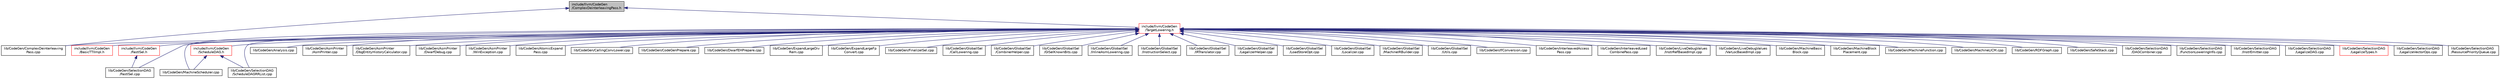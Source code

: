 digraph "include/llvm/CodeGen/ComplexDeinterleavingPass.h"
{
 // LATEX_PDF_SIZE
  bgcolor="transparent";
  edge [fontname="Helvetica",fontsize="10",labelfontname="Helvetica",labelfontsize="10"];
  node [fontname="Helvetica",fontsize="10",shape=record];
  Node1 [label="include/llvm/CodeGen\l/ComplexDeinterleavingPass.h",height=0.2,width=0.4,color="black", fillcolor="grey75", style="filled", fontcolor="black",tooltip=" "];
  Node1 -> Node2 [dir="back",color="midnightblue",fontsize="10",style="solid",fontname="Helvetica"];
  Node2 [label="include/llvm/CodeGen\l/TargetLowering.h",height=0.2,width=0.4,color="red",URL="$TargetLowering_8h.html",tooltip=" "];
  Node2 -> Node3 [dir="back",color="midnightblue",fontsize="10",style="solid",fontname="Helvetica"];
  Node3 [label="include/llvm/CodeGen\l/BasicTTIImpl.h",height=0.2,width=0.4,color="red",URL="$BasicTTIImpl_8h.html",tooltip=" "];
  Node2 -> Node61 [dir="back",color="midnightblue",fontsize="10",style="solid",fontname="Helvetica"];
  Node61 [label="include/llvm/CodeGen\l/FastISel.h",height=0.2,width=0.4,color="red",URL="$FastISel_8h.html",tooltip=" "];
  Node61 -> Node62 [dir="back",color="midnightblue",fontsize="10",style="solid",fontname="Helvetica"];
  Node62 [label="lib/CodeGen/SelectionDAG\l/FastISel.cpp",height=0.2,width=0.4,color="black",URL="$FastISel_8cpp.html",tooltip=" "];
  Node2 -> Node70 [dir="back",color="midnightblue",fontsize="10",style="solid",fontname="Helvetica"];
  Node70 [label="include/llvm/CodeGen\l/ScheduleDAG.h",height=0.2,width=0.4,color="red",URL="$ScheduleDAG_8h.html",tooltip=" "];
  Node70 -> Node79 [dir="back",color="midnightblue",fontsize="10",style="solid",fontname="Helvetica"];
  Node79 [label="lib/CodeGen/MachineScheduler.cpp",height=0.2,width=0.4,color="black",URL="$MachineScheduler_8cpp.html",tooltip=" "];
  Node70 -> Node140 [dir="back",color="midnightblue",fontsize="10",style="solid",fontname="Helvetica"];
  Node140 [label="lib/CodeGen/SelectionDAG\l/ScheduleDAGRRList.cpp",height=0.2,width=0.4,color="black",URL="$ScheduleDAGRRList_8cpp.html",tooltip=" "];
  Node2 -> Node150 [dir="back",color="midnightblue",fontsize="10",style="solid",fontname="Helvetica"];
  Node150 [label="lib/CodeGen/Analysis.cpp",height=0.2,width=0.4,color="black",URL="$CodeGen_2Analysis_8cpp.html",tooltip=" "];
  Node2 -> Node151 [dir="back",color="midnightblue",fontsize="10",style="solid",fontname="Helvetica"];
  Node151 [label="lib/CodeGen/AsmPrinter\l/AsmPrinter.cpp",height=0.2,width=0.4,color="black",URL="$AsmPrinter_8cpp.html",tooltip=" "];
  Node2 -> Node152 [dir="back",color="midnightblue",fontsize="10",style="solid",fontname="Helvetica"];
  Node152 [label="lib/CodeGen/AsmPrinter\l/DbgEntityHistoryCalculator.cpp",height=0.2,width=0.4,color="black",URL="$DbgEntityHistoryCalculator_8cpp.html",tooltip=" "];
  Node2 -> Node153 [dir="back",color="midnightblue",fontsize="10",style="solid",fontname="Helvetica"];
  Node153 [label="lib/CodeGen/AsmPrinter\l/DwarfDebug.cpp",height=0.2,width=0.4,color="black",URL="$DwarfDebug_8cpp.html",tooltip=" "];
  Node2 -> Node154 [dir="back",color="midnightblue",fontsize="10",style="solid",fontname="Helvetica"];
  Node154 [label="lib/CodeGen/AsmPrinter\l/WinException.cpp",height=0.2,width=0.4,color="black",URL="$WinException_8cpp.html",tooltip=" "];
  Node2 -> Node155 [dir="back",color="midnightblue",fontsize="10",style="solid",fontname="Helvetica"];
  Node155 [label="lib/CodeGen/AtomicExpand\lPass.cpp",height=0.2,width=0.4,color="black",URL="$AtomicExpandPass_8cpp.html",tooltip=" "];
  Node2 -> Node156 [dir="back",color="midnightblue",fontsize="10",style="solid",fontname="Helvetica"];
  Node156 [label="lib/CodeGen/CallingConvLower.cpp",height=0.2,width=0.4,color="black",URL="$CallingConvLower_8cpp.html",tooltip=" "];
  Node2 -> Node157 [dir="back",color="midnightblue",fontsize="10",style="solid",fontname="Helvetica"];
  Node157 [label="lib/CodeGen/CodeGenPrepare.cpp",height=0.2,width=0.4,color="black",URL="$CodeGenPrepare_8cpp.html",tooltip=" "];
  Node2 -> Node158 [dir="back",color="midnightblue",fontsize="10",style="solid",fontname="Helvetica"];
  Node158 [label="lib/CodeGen/ComplexDeinterleaving\lPass.cpp",height=0.2,width=0.4,color="black",URL="$ComplexDeinterleavingPass_8cpp.html",tooltip=" "];
  Node2 -> Node159 [dir="back",color="midnightblue",fontsize="10",style="solid",fontname="Helvetica"];
  Node159 [label="lib/CodeGen/DwarfEHPrepare.cpp",height=0.2,width=0.4,color="black",URL="$DwarfEHPrepare_8cpp.html",tooltip=" "];
  Node2 -> Node160 [dir="back",color="midnightblue",fontsize="10",style="solid",fontname="Helvetica"];
  Node160 [label="lib/CodeGen/ExpandLargeDiv\lRem.cpp",height=0.2,width=0.4,color="black",URL="$ExpandLargeDivRem_8cpp.html",tooltip=" "];
  Node2 -> Node161 [dir="back",color="midnightblue",fontsize="10",style="solid",fontname="Helvetica"];
  Node161 [label="lib/CodeGen/ExpandLargeFp\lConvert.cpp",height=0.2,width=0.4,color="black",URL="$ExpandLargeFpConvert_8cpp.html",tooltip=" "];
  Node2 -> Node162 [dir="back",color="midnightblue",fontsize="10",style="solid",fontname="Helvetica"];
  Node162 [label="lib/CodeGen/FinalizeISel.cpp",height=0.2,width=0.4,color="black",URL="$FinalizeISel_8cpp.html",tooltip=" "];
  Node2 -> Node163 [dir="back",color="midnightblue",fontsize="10",style="solid",fontname="Helvetica"];
  Node163 [label="lib/CodeGen/GlobalISel\l/CallLowering.cpp",height=0.2,width=0.4,color="black",URL="$CallLowering_8cpp.html",tooltip=" "];
  Node2 -> Node164 [dir="back",color="midnightblue",fontsize="10",style="solid",fontname="Helvetica"];
  Node164 [label="lib/CodeGen/GlobalISel\l/CombinerHelper.cpp",height=0.2,width=0.4,color="black",URL="$CombinerHelper_8cpp.html",tooltip=" "];
  Node2 -> Node165 [dir="back",color="midnightblue",fontsize="10",style="solid",fontname="Helvetica"];
  Node165 [label="lib/CodeGen/GlobalISel\l/GISelKnownBits.cpp",height=0.2,width=0.4,color="black",URL="$GISelKnownBits_8cpp.html",tooltip=" "];
  Node2 -> Node166 [dir="back",color="midnightblue",fontsize="10",style="solid",fontname="Helvetica"];
  Node166 [label="lib/CodeGen/GlobalISel\l/InlineAsmLowering.cpp",height=0.2,width=0.4,color="black",URL="$InlineAsmLowering_8cpp.html",tooltip=" "];
  Node2 -> Node167 [dir="back",color="midnightblue",fontsize="10",style="solid",fontname="Helvetica"];
  Node167 [label="lib/CodeGen/GlobalISel\l/InstructionSelect.cpp",height=0.2,width=0.4,color="black",URL="$InstructionSelect_8cpp.html",tooltip=" "];
  Node2 -> Node168 [dir="back",color="midnightblue",fontsize="10",style="solid",fontname="Helvetica"];
  Node168 [label="lib/CodeGen/GlobalISel\l/IRTranslator.cpp",height=0.2,width=0.4,color="black",URL="$IRTranslator_8cpp.html",tooltip=" "];
  Node2 -> Node169 [dir="back",color="midnightblue",fontsize="10",style="solid",fontname="Helvetica"];
  Node169 [label="lib/CodeGen/GlobalISel\l/LegalizerHelper.cpp",height=0.2,width=0.4,color="black",URL="$LegalizerHelper_8cpp.html",tooltip=" "];
  Node2 -> Node170 [dir="back",color="midnightblue",fontsize="10",style="solid",fontname="Helvetica"];
  Node170 [label="lib/CodeGen/GlobalISel\l/LoadStoreOpt.cpp",height=0.2,width=0.4,color="black",URL="$LoadStoreOpt_8cpp.html",tooltip=" "];
  Node2 -> Node171 [dir="back",color="midnightblue",fontsize="10",style="solid",fontname="Helvetica"];
  Node171 [label="lib/CodeGen/GlobalISel\l/Localizer.cpp",height=0.2,width=0.4,color="black",URL="$Localizer_8cpp.html",tooltip=" "];
  Node2 -> Node172 [dir="back",color="midnightblue",fontsize="10",style="solid",fontname="Helvetica"];
  Node172 [label="lib/CodeGen/GlobalISel\l/MachineIRBuilder.cpp",height=0.2,width=0.4,color="black",URL="$MachineIRBuilder_8cpp.html",tooltip=" "];
  Node2 -> Node173 [dir="back",color="midnightblue",fontsize="10",style="solid",fontname="Helvetica"];
  Node173 [label="lib/CodeGen/GlobalISel\l/Utils.cpp",height=0.2,width=0.4,color="black",URL="$CodeGen_2GlobalISel_2Utils_8cpp.html",tooltip=" "];
  Node2 -> Node174 [dir="back",color="midnightblue",fontsize="10",style="solid",fontname="Helvetica"];
  Node174 [label="lib/CodeGen/IfConversion.cpp",height=0.2,width=0.4,color="black",URL="$IfConversion_8cpp.html",tooltip=" "];
  Node2 -> Node175 [dir="back",color="midnightblue",fontsize="10",style="solid",fontname="Helvetica"];
  Node175 [label="lib/CodeGen/InterleavedAccess\lPass.cpp",height=0.2,width=0.4,color="black",URL="$InterleavedAccessPass_8cpp.html",tooltip=" "];
  Node2 -> Node176 [dir="back",color="midnightblue",fontsize="10",style="solid",fontname="Helvetica"];
  Node176 [label="lib/CodeGen/InterleavedLoad\lCombinePass.cpp",height=0.2,width=0.4,color="black",URL="$InterleavedLoadCombinePass_8cpp.html",tooltip=" "];
  Node2 -> Node177 [dir="back",color="midnightblue",fontsize="10",style="solid",fontname="Helvetica"];
  Node177 [label="lib/CodeGen/LiveDebugValues\l/InstrRefBasedImpl.cpp",height=0.2,width=0.4,color="black",URL="$InstrRefBasedImpl_8cpp.html",tooltip=" "];
  Node2 -> Node178 [dir="back",color="midnightblue",fontsize="10",style="solid",fontname="Helvetica"];
  Node178 [label="lib/CodeGen/LiveDebugValues\l/VarLocBasedImpl.cpp",height=0.2,width=0.4,color="black",URL="$VarLocBasedImpl_8cpp.html",tooltip=" "];
  Node2 -> Node179 [dir="back",color="midnightblue",fontsize="10",style="solid",fontname="Helvetica"];
  Node179 [label="lib/CodeGen/MachineBasic\lBlock.cpp",height=0.2,width=0.4,color="black",URL="$MachineBasicBlock_8cpp.html",tooltip=" "];
  Node2 -> Node180 [dir="back",color="midnightblue",fontsize="10",style="solid",fontname="Helvetica"];
  Node180 [label="lib/CodeGen/MachineBlock\lPlacement.cpp",height=0.2,width=0.4,color="black",URL="$MachineBlockPlacement_8cpp.html",tooltip=" "];
  Node2 -> Node181 [dir="back",color="midnightblue",fontsize="10",style="solid",fontname="Helvetica"];
  Node181 [label="lib/CodeGen/MachineFunction.cpp",height=0.2,width=0.4,color="black",URL="$MachineFunction_8cpp.html",tooltip=" "];
  Node2 -> Node182 [dir="back",color="midnightblue",fontsize="10",style="solid",fontname="Helvetica"];
  Node182 [label="lib/CodeGen/MachineLICM.cpp",height=0.2,width=0.4,color="black",URL="$MachineLICM_8cpp.html",tooltip=" "];
  Node2 -> Node79 [dir="back",color="midnightblue",fontsize="10",style="solid",fontname="Helvetica"];
  Node2 -> Node183 [dir="back",color="midnightblue",fontsize="10",style="solid",fontname="Helvetica"];
  Node183 [label="lib/CodeGen/RDFGraph.cpp",height=0.2,width=0.4,color="black",URL="$RDFGraph_8cpp.html",tooltip=" "];
  Node2 -> Node184 [dir="back",color="midnightblue",fontsize="10",style="solid",fontname="Helvetica"];
  Node184 [label="lib/CodeGen/SafeStack.cpp",height=0.2,width=0.4,color="black",URL="$SafeStack_8cpp.html",tooltip=" "];
  Node2 -> Node185 [dir="back",color="midnightblue",fontsize="10",style="solid",fontname="Helvetica"];
  Node185 [label="lib/CodeGen/SelectionDAG\l/DAGCombiner.cpp",height=0.2,width=0.4,color="black",URL="$DAGCombiner_8cpp.html",tooltip=" "];
  Node2 -> Node62 [dir="back",color="midnightblue",fontsize="10",style="solid",fontname="Helvetica"];
  Node2 -> Node186 [dir="back",color="midnightblue",fontsize="10",style="solid",fontname="Helvetica"];
  Node186 [label="lib/CodeGen/SelectionDAG\l/FunctionLoweringInfo.cpp",height=0.2,width=0.4,color="black",URL="$FunctionLoweringInfo_8cpp.html",tooltip=" "];
  Node2 -> Node187 [dir="back",color="midnightblue",fontsize="10",style="solid",fontname="Helvetica"];
  Node187 [label="lib/CodeGen/SelectionDAG\l/InstrEmitter.cpp",height=0.2,width=0.4,color="black",URL="$InstrEmitter_8cpp.html",tooltip=" "];
  Node2 -> Node188 [dir="back",color="midnightblue",fontsize="10",style="solid",fontname="Helvetica"];
  Node188 [label="lib/CodeGen/SelectionDAG\l/LegalizeDAG.cpp",height=0.2,width=0.4,color="black",URL="$LegalizeDAG_8cpp.html",tooltip=" "];
  Node2 -> Node189 [dir="back",color="midnightblue",fontsize="10",style="solid",fontname="Helvetica"];
  Node189 [label="lib/CodeGen/SelectionDAG\l/LegalizeTypes.h",height=0.2,width=0.4,color="red",URL="$LegalizeTypes_8h.html",tooltip=" "];
  Node2 -> Node195 [dir="back",color="midnightblue",fontsize="10",style="solid",fontname="Helvetica"];
  Node195 [label="lib/CodeGen/SelectionDAG\l/LegalizeVectorOps.cpp",height=0.2,width=0.4,color="black",URL="$LegalizeVectorOps_8cpp.html",tooltip=" "];
  Node2 -> Node116 [dir="back",color="midnightblue",fontsize="10",style="solid",fontname="Helvetica"];
  Node116 [label="lib/CodeGen/SelectionDAG\l/ResourcePriorityQueue.cpp",height=0.2,width=0.4,color="black",URL="$ResourcePriorityQueue_8cpp.html",tooltip=" "];
  Node2 -> Node140 [dir="back",color="midnightblue",fontsize="10",style="solid",fontname="Helvetica"];
  Node1 -> Node158 [dir="back",color="midnightblue",fontsize="10",style="solid",fontname="Helvetica"];
}

